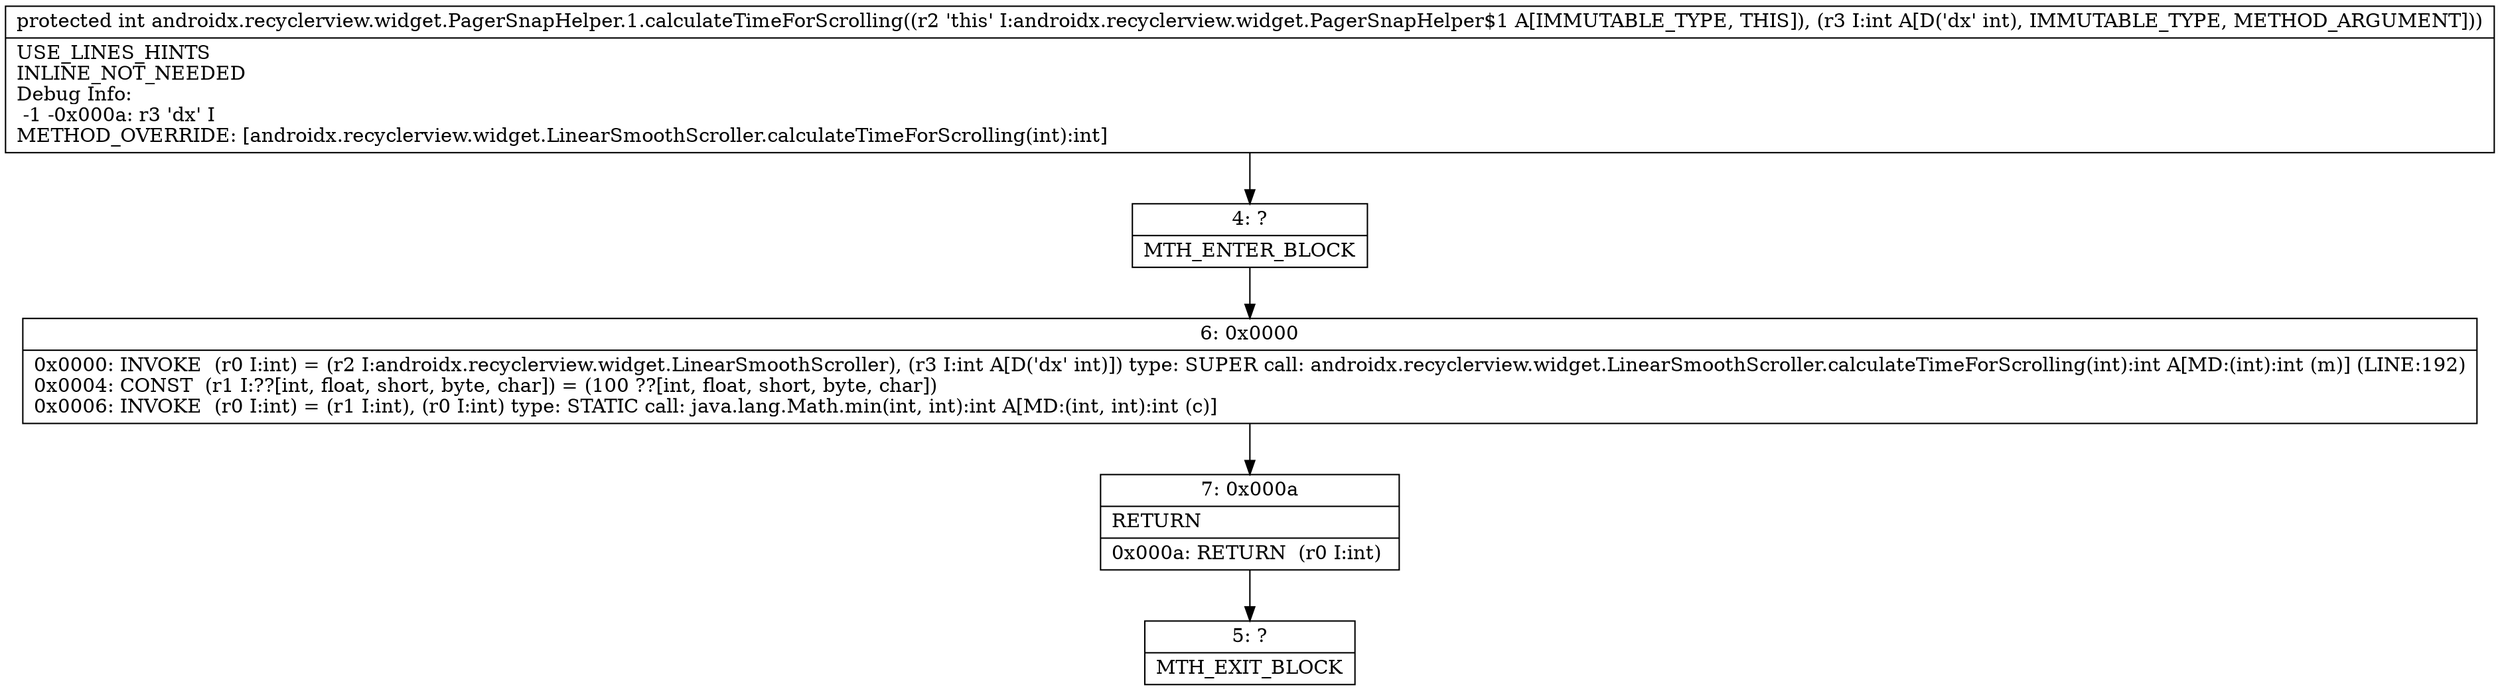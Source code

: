 digraph "CFG forandroidx.recyclerview.widget.PagerSnapHelper.1.calculateTimeForScrolling(I)I" {
Node_4 [shape=record,label="{4\:\ ?|MTH_ENTER_BLOCK\l}"];
Node_6 [shape=record,label="{6\:\ 0x0000|0x0000: INVOKE  (r0 I:int) = (r2 I:androidx.recyclerview.widget.LinearSmoothScroller), (r3 I:int A[D('dx' int)]) type: SUPER call: androidx.recyclerview.widget.LinearSmoothScroller.calculateTimeForScrolling(int):int A[MD:(int):int (m)] (LINE:192)\l0x0004: CONST  (r1 I:??[int, float, short, byte, char]) = (100 ??[int, float, short, byte, char]) \l0x0006: INVOKE  (r0 I:int) = (r1 I:int), (r0 I:int) type: STATIC call: java.lang.Math.min(int, int):int A[MD:(int, int):int (c)]\l}"];
Node_7 [shape=record,label="{7\:\ 0x000a|RETURN\l|0x000a: RETURN  (r0 I:int) \l}"];
Node_5 [shape=record,label="{5\:\ ?|MTH_EXIT_BLOCK\l}"];
MethodNode[shape=record,label="{protected int androidx.recyclerview.widget.PagerSnapHelper.1.calculateTimeForScrolling((r2 'this' I:androidx.recyclerview.widget.PagerSnapHelper$1 A[IMMUTABLE_TYPE, THIS]), (r3 I:int A[D('dx' int), IMMUTABLE_TYPE, METHOD_ARGUMENT]))  | USE_LINES_HINTS\lINLINE_NOT_NEEDED\lDebug Info:\l  \-1 \-0x000a: r3 'dx' I\lMETHOD_OVERRIDE: [androidx.recyclerview.widget.LinearSmoothScroller.calculateTimeForScrolling(int):int]\l}"];
MethodNode -> Node_4;Node_4 -> Node_6;
Node_6 -> Node_7;
Node_7 -> Node_5;
}

